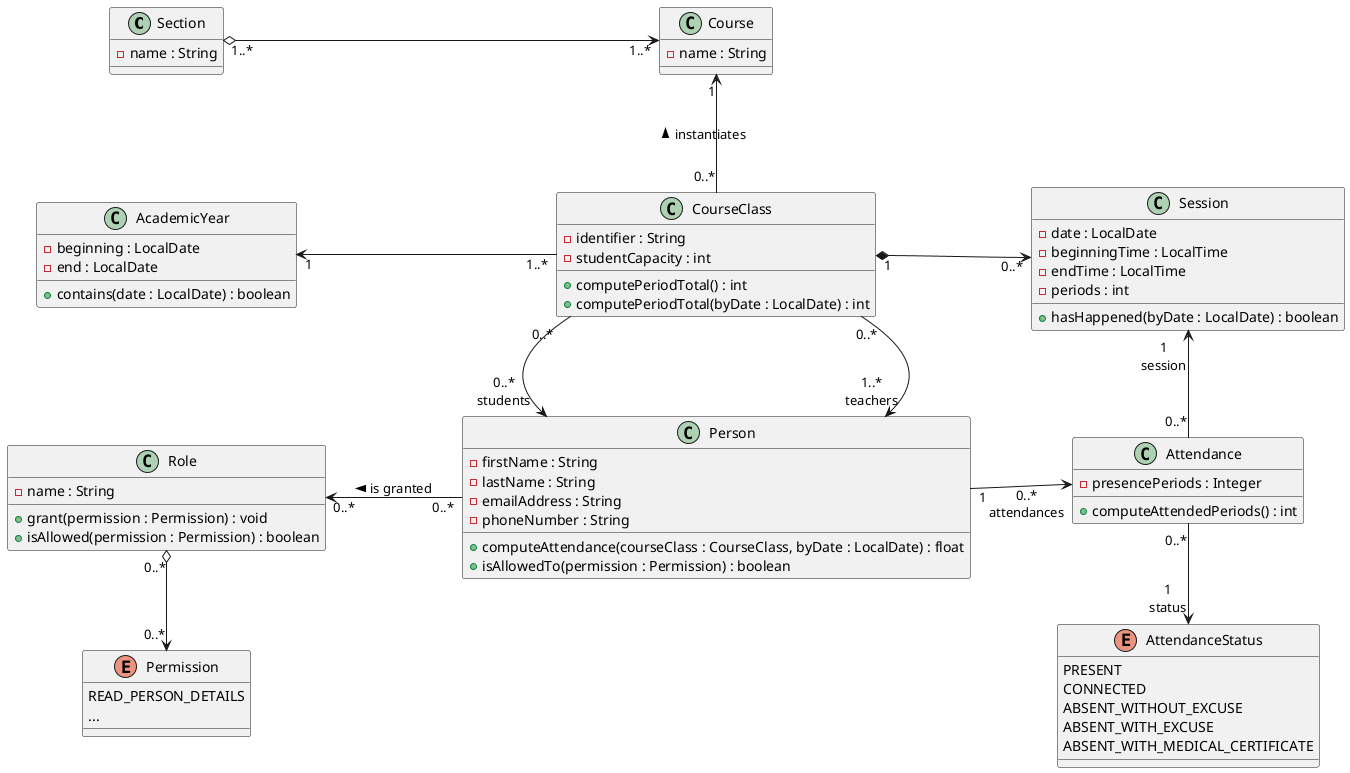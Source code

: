 @startuml conception_classes
left to right direction
skinparam nodesep 100

class Section {
  -name : String
}
class Course {
  -name : String
}
class AcademicYear {
  -beginning : LocalDate
  -end : LocalDate
  +contains(date : LocalDate) : boolean
}
enum Permission {
  READ_PERSON_DETAILS
  ...
}
class Role {
  -name : String
  +grant(permission : Permission) : void
  +isAllowed(permission : Permission) : boolean
}
class Person {
  -firstName : String
  -lastName : String
  -emailAddress : String
  -phoneNumber : String
  +computeAttendance(courseClass : CourseClass, byDate : LocalDate) : float
  +isAllowedTo(permission : Permission) : boolean
}
class Session {
  -date : LocalDate
  -beginningTime : LocalTime
  -endTime : LocalTime
  -periods : int
  +hasHappened(byDate : LocalDate) : boolean
}
class Attendance {
  -presencePeriods : Integer
  +computeAttendedPeriods() : int
}
enum AttendanceStatus {
  PRESENT
  CONNECTED
  ABSENT_WITHOUT_EXCUSE
  ABSENT_WITH_EXCUSE
  ABSENT_WITH_MEDICAL_CERTIFICATE
}
class CourseClass {
  -identifier : String
  -studentCapacity : int
  +computePeriodTotal() : int
  +computePeriodTotal(byDate : LocalDate) : int
}

Section "1..*" o--> "1..*" Course
Course "1" <- "0..*" CourseClass : instantiates <
AcademicYear "1" <-- "1..*" CourseClass
CourseClass "0..*" -> "1..*\nteachers" Person
CourseClass "0..*" -> "0..*\nstudents" Person
CourseClass "1" *--> "0..*" Session
Role "0..*" <-- "0..*" Person : is granted <
Role "0..*" o-> "0..*" Permission
Person "1" --> "0..*\nattendances" Attendance
Session "1\nsession" <- "0..*" Attendance
Attendance "0..*" -> "1\nstatus" AttendanceStatus
@enduml


